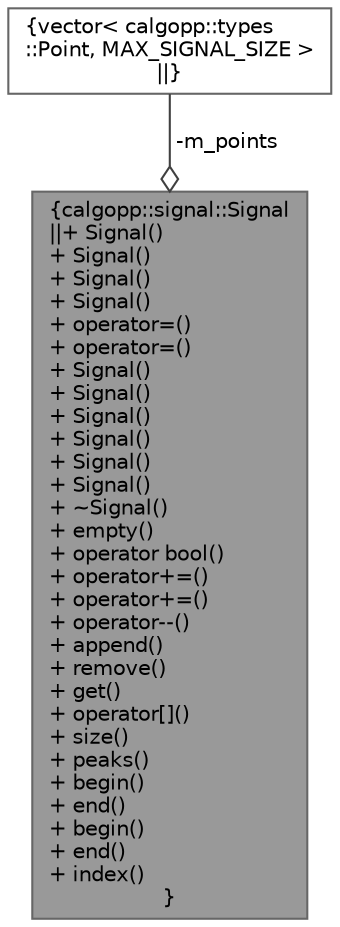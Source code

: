 digraph "calgopp::signal::Signal"
{
 // LATEX_PDF_SIZE
  bgcolor="transparent";
  edge [fontname=Helvetica,fontsize=10,labelfontname=Helvetica,labelfontsize=10];
  node [fontname=Helvetica,fontsize=10,shape=box,height=0.2,width=0.4];
  Node1 [label="{calgopp::signal::Signal\n||+ Signal()\l+ Signal()\l+ Signal()\l+ Signal()\l+ operator=()\l+ operator=()\l+ Signal()\l+ Signal()\l+ Signal()\l+ Signal()\l+ Signal()\l+ Signal()\l+ ~Signal()\l+ empty()\l+ operator bool()\l+ operator+=()\l+ operator+=()\l+ operator--()\l+ append()\l+ remove()\l+ get()\l+ operator[]()\l+ size()\l+ peaks()\l+ begin()\l+ end()\l+ begin()\l+ end()\l+ index()\l}",height=0.2,width=0.4,color="gray40", fillcolor="grey60", style="filled", fontcolor="black",tooltip=" "];
  Node2 -> Node1 [color="grey25",style="solid",label=" -m_points" ,arrowhead="odiamond"];
  Node2 [label="{vector\< calgopp::types\l::Point, MAX_SIGNAL_SIZE \>\n||}",height=0.2,width=0.4,color="gray40", fillcolor="white", style="filled",tooltip=" "];
}
